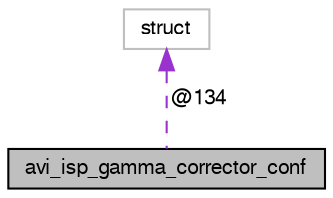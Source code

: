 digraph "avi_isp_gamma_corrector_conf"
{
  edge [fontname="FreeSans",fontsize="10",labelfontname="FreeSans",labelfontsize="10"];
  node [fontname="FreeSans",fontsize="10",shape=record];
  Node1 [label="avi_isp_gamma_corrector_conf",height=0.2,width=0.4,color="black", fillcolor="grey75", style="filled", fontcolor="black"];
  Node2 -> Node1 [dir="back",color="darkorchid3",fontsize="10",style="dashed",label=" @134" ,fontname="FreeSans"];
  Node2 [label="struct",height=0.2,width=0.4,color="grey75", fillcolor="white", style="filled"];
}
